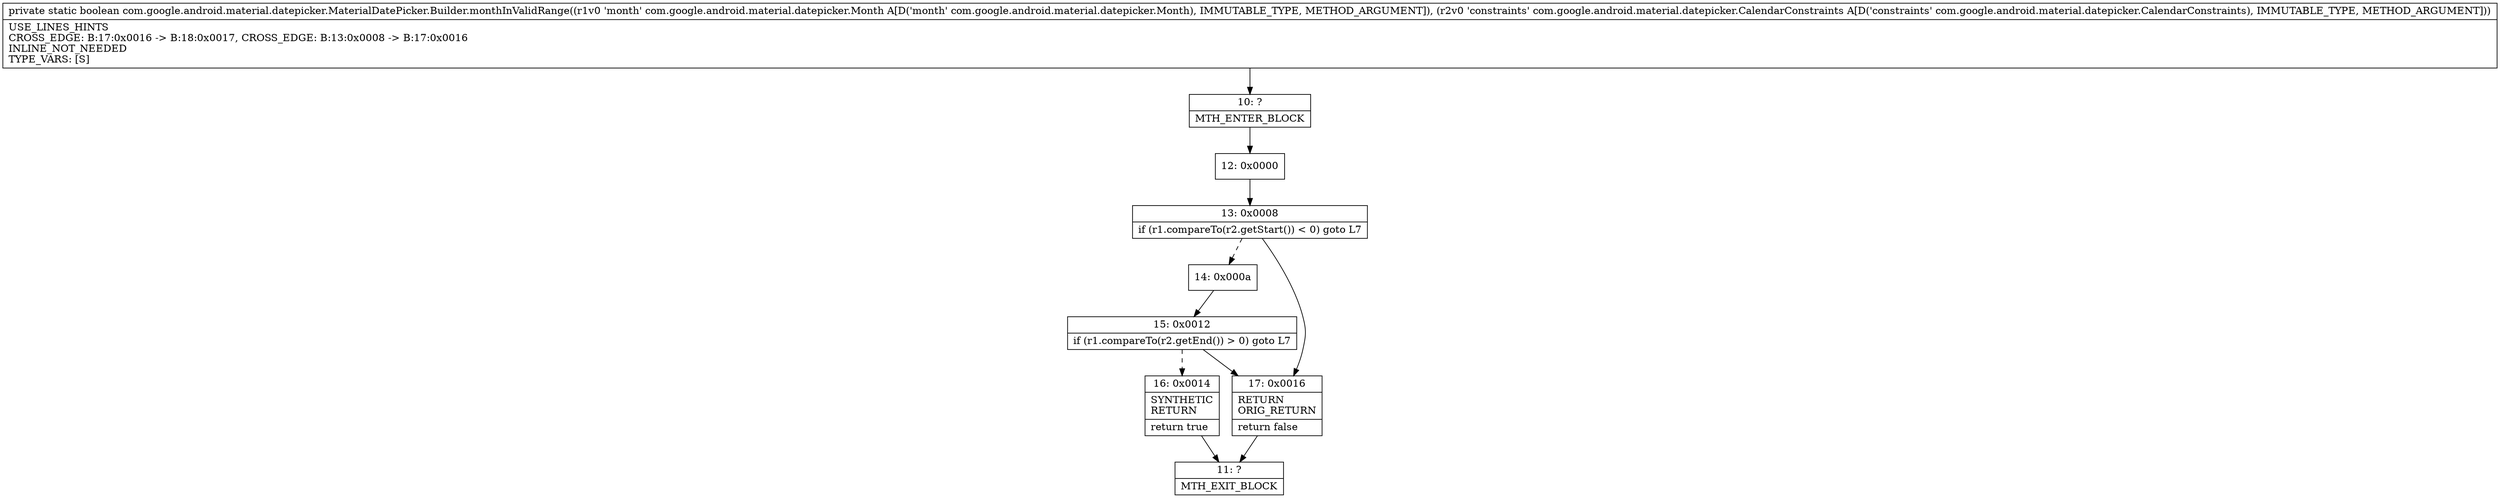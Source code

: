 digraph "CFG forcom.google.android.material.datepicker.MaterialDatePicker.Builder.monthInValidRange(Lcom\/google\/android\/material\/datepicker\/Month;Lcom\/google\/android\/material\/datepicker\/CalendarConstraints;)Z" {
Node_10 [shape=record,label="{10\:\ ?|MTH_ENTER_BLOCK\l}"];
Node_12 [shape=record,label="{12\:\ 0x0000}"];
Node_13 [shape=record,label="{13\:\ 0x0008|if (r1.compareTo(r2.getStart()) \< 0) goto L7\l}"];
Node_14 [shape=record,label="{14\:\ 0x000a}"];
Node_15 [shape=record,label="{15\:\ 0x0012|if (r1.compareTo(r2.getEnd()) \> 0) goto L7\l}"];
Node_16 [shape=record,label="{16\:\ 0x0014|SYNTHETIC\lRETURN\l|return true\l}"];
Node_11 [shape=record,label="{11\:\ ?|MTH_EXIT_BLOCK\l}"];
Node_17 [shape=record,label="{17\:\ 0x0016|RETURN\lORIG_RETURN\l|return false\l}"];
MethodNode[shape=record,label="{private static boolean com.google.android.material.datepicker.MaterialDatePicker.Builder.monthInValidRange((r1v0 'month' com.google.android.material.datepicker.Month A[D('month' com.google.android.material.datepicker.Month), IMMUTABLE_TYPE, METHOD_ARGUMENT]), (r2v0 'constraints' com.google.android.material.datepicker.CalendarConstraints A[D('constraints' com.google.android.material.datepicker.CalendarConstraints), IMMUTABLE_TYPE, METHOD_ARGUMENT]))  | USE_LINES_HINTS\lCROSS_EDGE: B:17:0x0016 \-\> B:18:0x0017, CROSS_EDGE: B:13:0x0008 \-\> B:17:0x0016\lINLINE_NOT_NEEDED\lTYPE_VARS: [S]\l}"];
MethodNode -> Node_10;Node_10 -> Node_12;
Node_12 -> Node_13;
Node_13 -> Node_14[style=dashed];
Node_13 -> Node_17;
Node_14 -> Node_15;
Node_15 -> Node_16[style=dashed];
Node_15 -> Node_17;
Node_16 -> Node_11;
Node_17 -> Node_11;
}

